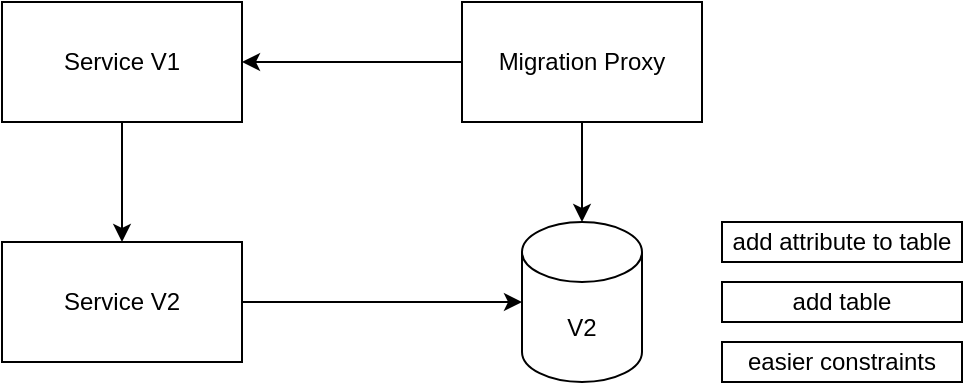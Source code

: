 <mxfile>
    <diagram id="alYdq8LQt9ooHy6L9vQ9" name="Page-1">
        <mxGraphModel dx="1037" dy="582" grid="1" gridSize="10" guides="1" tooltips="1" connect="1" arrows="1" fold="1" page="1" pageScale="1" pageWidth="850" pageHeight="1100" math="0" shadow="0">
            <root>
                <mxCell id="0"/>
                <mxCell id="1" parent="0"/>
                <mxCell id="7" style="edgeStyle=orthogonalEdgeStyle;rounded=0;orthogonalLoop=1;jettySize=auto;html=1;entryX=0.5;entryY=0;entryDx=0;entryDy=0;" edge="1" parent="1" source="2" target="4">
                    <mxGeometry relative="1" as="geometry"/>
                </mxCell>
                <mxCell id="2" value="Service V1" style="rounded=0;whiteSpace=wrap;html=1;" vertex="1" parent="1">
                    <mxGeometry x="220" y="200" width="120" height="60" as="geometry"/>
                </mxCell>
                <mxCell id="14" style="edgeStyle=none;rounded=0;orthogonalLoop=1;jettySize=auto;html=1;entryX=0;entryY=0.5;entryDx=0;entryDy=0;entryPerimeter=0;" edge="1" parent="1" source="4" target="5">
                    <mxGeometry relative="1" as="geometry"/>
                </mxCell>
                <mxCell id="4" value="Service V2" style="rounded=0;whiteSpace=wrap;html=1;" vertex="1" parent="1">
                    <mxGeometry x="220" y="320" width="120" height="60" as="geometry"/>
                </mxCell>
                <mxCell id="5" value="V2" style="shape=cylinder3;whiteSpace=wrap;html=1;boundedLbl=1;backgroundOutline=1;size=15;" vertex="1" parent="1">
                    <mxGeometry x="480" y="310" width="60" height="80" as="geometry"/>
                </mxCell>
                <mxCell id="8" value="add attribute to table" style="rounded=0;whiteSpace=wrap;html=1;" vertex="1" parent="1">
                    <mxGeometry x="580" y="310" width="120" height="20" as="geometry"/>
                </mxCell>
                <mxCell id="9" value="add table" style="rounded=0;whiteSpace=wrap;html=1;" vertex="1" parent="1">
                    <mxGeometry x="580" y="340" width="120" height="20" as="geometry"/>
                </mxCell>
                <mxCell id="10" value="easier constraints" style="rounded=0;whiteSpace=wrap;html=1;" vertex="1" parent="1">
                    <mxGeometry x="580" y="370" width="120" height="20" as="geometry"/>
                </mxCell>
                <mxCell id="12" style="rounded=0;orthogonalLoop=1;jettySize=auto;html=1;" edge="1" parent="1" source="11" target="5">
                    <mxGeometry relative="1" as="geometry"/>
                </mxCell>
                <mxCell id="13" style="edgeStyle=none;rounded=0;orthogonalLoop=1;jettySize=auto;html=1;" edge="1" parent="1" source="11" target="2">
                    <mxGeometry relative="1" as="geometry"/>
                </mxCell>
                <mxCell id="11" value="Migration Proxy" style="rounded=0;whiteSpace=wrap;html=1;" vertex="1" parent="1">
                    <mxGeometry x="450" y="200" width="120" height="60" as="geometry"/>
                </mxCell>
            </root>
        </mxGraphModel>
    </diagram>
</mxfile>